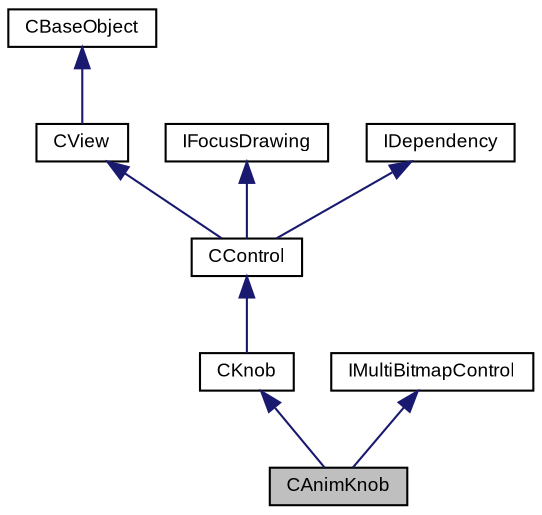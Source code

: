 digraph "CAnimKnob"
{
  bgcolor="transparent";
  edge [fontname="Arial",fontsize="9",labelfontname="Arial",labelfontsize="9"];
  node [fontname="Arial",fontsize="9",shape=record];
  Node1 [label="CAnimKnob",height=0.2,width=0.4,color="black", fillcolor="grey75", style="filled" fontcolor="black"];
  Node2 -> Node1 [dir="back",color="midnightblue",fontsize="9",style="solid",fontname="Arial"];
  Node2 [label="CKnob",height=0.2,width=0.4,color="black",URL="$class_v_s_t_g_u_i_1_1_c_knob.html",tooltip="a knob control "];
  Node3 -> Node2 [dir="back",color="midnightblue",fontsize="9",style="solid",fontname="Arial"];
  Node3 [label="CControl",height=0.2,width=0.4,color="black",URL="$class_v_s_t_g_u_i_1_1_c_control.html",tooltip="base class of all VSTGUI controls "];
  Node4 -> Node3 [dir="back",color="midnightblue",fontsize="9",style="solid",fontname="Arial"];
  Node4 [label="CView",height=0.2,width=0.4,color="black",URL="$class_v_s_t_g_u_i_1_1_c_view.html",tooltip="Base Class of all view objects. "];
  Node5 -> Node4 [dir="back",color="midnightblue",fontsize="9",style="solid",fontname="Arial"];
  Node5 [label="CBaseObject",height=0.2,width=0.4,color="black",URL="$class_v_s_t_g_u_i_1_1_c_base_object.html",tooltip="Base Object with reference counter. "];
  Node6 -> Node3 [dir="back",color="midnightblue",fontsize="9",style="solid",fontname="Arial"];
  Node6 [label="IFocusDrawing",height=0.2,width=0.4,color="black",URL="$class_v_s_t_g_u_i_1_1_i_focus_drawing.html",tooltip="Custom focus drawing interface. "];
  Node7 -> Node3 [dir="back",color="midnightblue",fontsize="9",style="solid",fontname="Arial"];
  Node7 [label="IDependency",height=0.2,width=0.4,color="black",URL="$class_v_s_t_g_u_i_1_1_i_dependency.html",tooltip="simple dependency between objects. "];
  Node8 -> Node1 [dir="back",color="midnightblue",fontsize="9",style="solid",fontname="Arial"];
  Node8 [label="IMultiBitmapControl",height=0.2,width=0.4,color="black",URL="$class_v_s_t_g_u_i_1_1_i_multi_bitmap_control.html",tooltip="interface for controls with sub images "];
}
